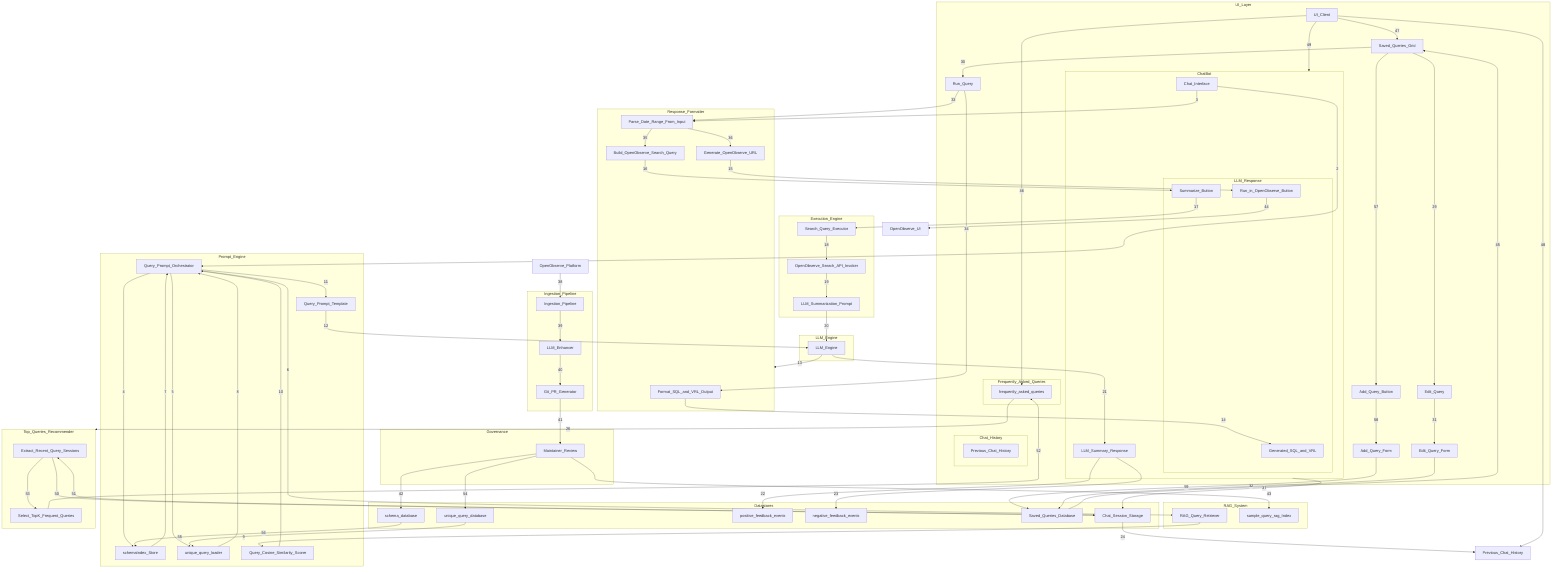 graph TD

  %% 🟦 UI Layer
  subgraph UI_Layer
    UI_Client[UI_Client]

    subgraph ChatBot
      Chat_Interface[Chat_Interface]

      subgraph LLM_Response
        Generated_SQL[Generated_SQL_and_VRL]
        Run_in_OpenObserve_Button[Run_in_OpenObserve_Button]
        Summarize_Button[Summarize_Button]
      end

      LLM_Summary_Response[LLM_Summary_Response]
    end

    Run_Query[Run_Query]
    Edit_Query[Edit_Query]
    Edit_Query_Form[Edit_Query_Form]
    Saved_Queries_Grid[Saved_Queries_Grid]
    ADD_query[Add_Query_Button]
    ADD_query_form[Add_Query_Form]

    subgraph Chat_History
      History[Previous_Chat_History]
    end

    subgraph Frequently_Asked_Queries
      FAQ_Node[frequently_asked_queries]
    end
  end

  %% 🟦 Response Formatter
  subgraph Response_Formatter
    Format_SQL_and_VRL_Output[Format_SQL_and_VRL_Output]
    Generate_OpenObserve_URL[Generate_OpenObserve_URL]
    Build_OpenObserve_Search_Query[Build_OpenObserve_Search_Query]
    Parse_Date_Range_From_Input[Parse_Date_Range_From_Input]
  end

  %% 🟧 Prompt Engine
  subgraph Prompt_Engine
    Query_Prompt_Orchestrator[Query_Prompt_Orchestrator]
    Query_Prompt_Template[Query_Prompt_Template]
    schemaIndex_Store[schemaIndex_Store]
    unique_query_loader[unique_query_loader]
    Query_Cosine_Similarity_Scorer[Query_Cosine_Similarity_Scorer]
  end

  %% 🟥 RAG System
  subgraph RAG_System
    RAG_Query_Retriever[RAG_Query_Retriever]
    sample_query_rag_Index[sample_query_rag_Index]
  end

  %% 🟪 LLM Layer
  subgraph LLM_Engine
    LLM[LLM_Engine]
  end

  %% 🟨 Execution Engine
  subgraph Execution_Engine
    Search_Query_Executor[Search_Query_Executor]
    OpenObserve_Search_API_Invoker[OpenObserve_Search_API_Invoker]
    LLM_Summarization_Prompt[LLM_Summarization_Prompt]
  end

  %% 🟩 Ingestion Flow
  subgraph Ingestion_Pipeline
    Ingest[Ingestion_Pipeline]
    LLM_Enhancer[LLM_Enhancer]
    Git_PR_Generator[Git_PR_Generator]
  end

  %% 🟫 Governance
  subgraph Governance
    Maintainer_Review[Maintainer_Review]
  end

  %% 🟫 Datastores
  subgraph Datastores
    schema_database[schema_database]
    unique_query_database[unique_query_database]
    PosFB[positive_feedback_events]
    NegFB[negative_feedback_events]
    Saved_Queries_Database[Saved_Queries_Database]
    Chat_Session_Storage[Chat_Session_Storage]
  end

  %% 📊 Top Queries Recommender
  subgraph Top_Queries_Recommender
    Extract_Recent_Query_Sessions[Extract_Recent_Query_Sessions]
    Select_TopK_Frequent_Queries[Select_TopK_Frequent_Queries]
  end

  %% 🟦 Source System
  OpenObserve_Platform[OpenObserve_Platform]
  OpenObserve_UI[OpenObserve_UI]

  %% FLOW LINES
  Chat_Interface -->|2| Query_Prompt_Orchestrator
  Chat_Interface -->|3| Parse_Date_Range_From_Input

  Query_Prompt_Orchestrator -->|4| schemaIndex_Store
  Query_Prompt_Orchestrator -->|5| unique_query_loader
  Query_Prompt_Orchestrator -->|6| RAG_Query_Retriever
  schemaIndex_Store -->|7| Query_Prompt_Orchestrator
  unique_query_loader -->|8| Query_Prompt_Orchestrator
  RAG_Query_Retriever -->|9| Query_Cosine_Similarity_Scorer
  Query_Cosine_Similarity_Scorer -->|10| Query_Prompt_Orchestrator
  Query_Prompt_Orchestrator -->|11| Query_Prompt_Template
  Query_Prompt_Template -->|12| LLM
  LLM -->|13| Response_Formatter

  Format_SQL_and_VRL_Output -->|14| Generated_SQL
  Generate_OpenObserve_URL -->|15| Run_in_OpenObserve_Button
  Build_OpenObserve_Search_Query -->|16| Summarize_Button

  Summarize_Button -->|17| Search_Query_Executor
  Search_Query_Executor -->|18| OpenObserve_Search_API_Invoker
  OpenObserve_Search_API_Invoker -->|19| LLM_Summarization_Prompt
  LLM_Summarization_Prompt -->|20| LLM
  LLM -->|21| LLM_Summary_Response

  LLM_Summary_Response -->|22| PosFB
  LLM_Summary_Response -->|23| NegFB

  Chat_Session_Storage -->|24| Previous_Chat_History
  FAQ_Node -->|26| Top_Queries_Recommender

  Saved_Queries_Grid -->|29| Edit_Query
  Saved_Queries_Grid -->|30| Run_Query
  Saved_Queries_Grid -->|57| ADD_query
  ADD_query -->|58| ADD_query_form
  ADD_query_form -->|59| Saved_Queries_Database

  Edit_Query -->|31| Edit_Query_Form
  Edit_Query_Form -->|32| Saved_Queries_Database

  Run_Query -->|33| Parse_Date_Range_From_Input
  Run_Query -->|34| Format_SQL_and_VRL_Output
  Parse_Date_Range_From_Input -->|35| Build_OpenObserve_Search_Query
  Parse_Date_Range_From_Input -->|36| Generate_OpenObserve_URL
  ChatBot -->|37| Chat_Session_Storage

  OpenObserve_Platform -->|38| Ingest
  Ingest -->|39| LLM_Enhancer
  LLM_Enhancer -->|40| Git_PR_Generator
  Git_PR_Generator -->|41| Maintainer_Review
  Maintainer_Review -->|42| schema_database
  Maintainer_Review -->|43| sample_query_rag_Index

  Run_in_OpenObserve_Button -->|44| OpenObserve_UI

  Saved_Queries_Database -->|45| Saved_Queries_Grid
  UI_Client -->|46| FAQ_Node
  UI_Client -->|47| Saved_Queries_Grid
  UI_Client -->|48| Previous_Chat_History
  UI_Client -->|49| ChatBot

  Extract_Recent_Query_Sessions -->|50| Chat_Session_Storage
  Chat_Session_Storage -->|51| Extract_Recent_Query_Sessions
  Select_TopK_Frequent_Queries -->|52| FAQ_Node
  Extract_Recent_Query_Sessions -->|53| Select_TopK_Frequent_Queries

  Maintainer_Review -->|54| unique_query_database
  unique_query_database -->|55| unique_query_loader
  schema_database -->|56| schemaIndex_Store
